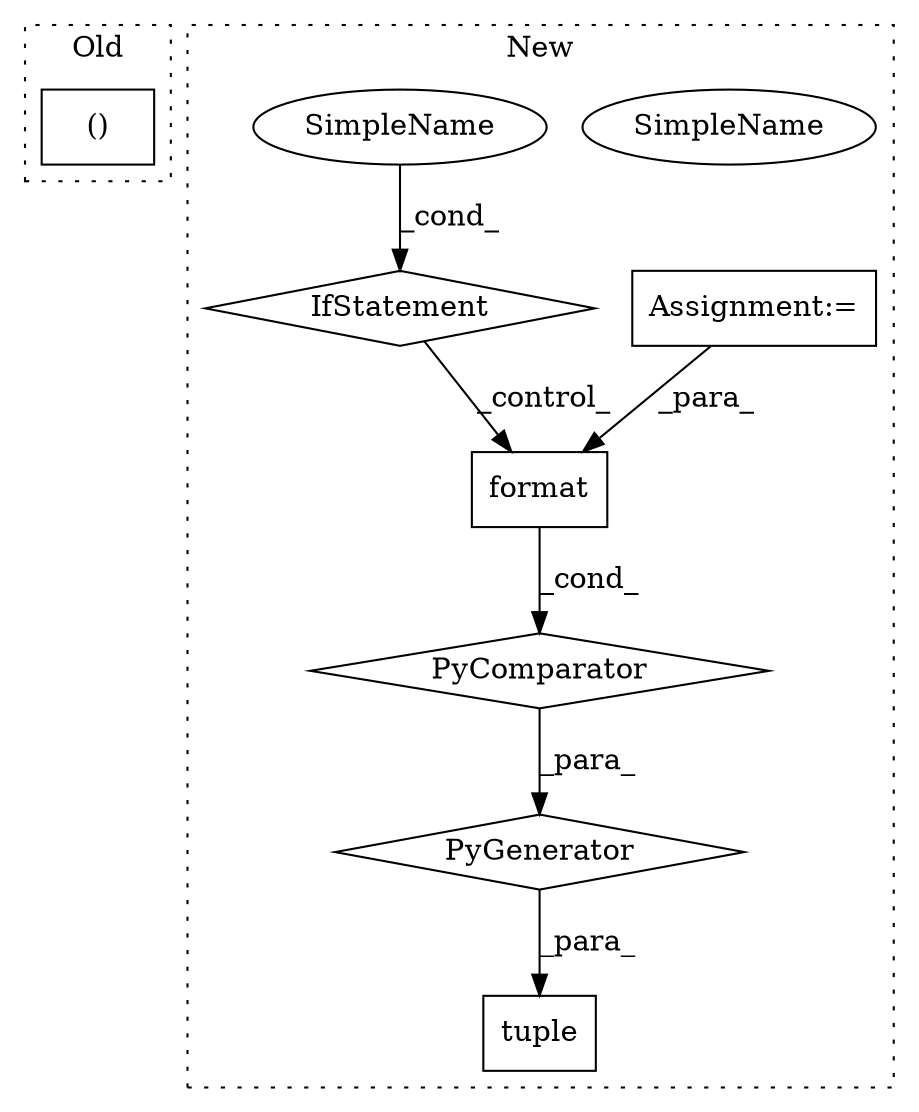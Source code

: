 digraph G {
subgraph cluster0 {
1 [label="()" a="106" s="5164" l="15" shape="box"];
label = "Old";
style="dotted";
}
subgraph cluster1 {
2 [label="tuple" a="32" s="4957,5162" l="15,-3" shape="box"];
3 [label="format" a="32" s="5064,5072" l="7,1" shape="box"];
4 [label="IfStatement" a="25" s="5132" l="24" shape="diamond"];
5 [label="SimpleName" a="42" s="5151" l="5" shape="ellipse"];
6 [label="PyGenerator" a="107" s="4972" l="190" shape="diamond"];
7 [label="PyComparator" a="113" s="5132" l="24" shape="diamond"];
8 [label="Assignment:=" a="7" s="5132" l="24" shape="box"];
9 [label="SimpleName" a="42" s="5151" l="5" shape="ellipse"];
label = "New";
style="dotted";
}
3 -> 7 [label="_cond_"];
4 -> 3 [label="_control_"];
6 -> 2 [label="_para_"];
7 -> 6 [label="_para_"];
8 -> 3 [label="_para_"];
9 -> 4 [label="_cond_"];
}